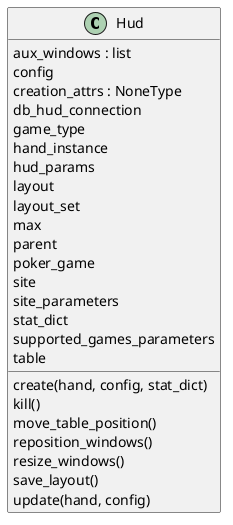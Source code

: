 @startuml classes
set namespaceSeparator none
class "Hud" as Hud.Hud {
  aux_windows : list
  config
  creation_attrs : NoneType
  db_hud_connection
  game_type
  hand_instance
  hud_params
  layout
  layout_set
  max
  parent
  poker_game
  site
  site_parameters
  stat_dict
  supported_games_parameters
  table
  create(hand, config, stat_dict)
  kill()
  move_table_position()
  reposition_windows()
  resize_windows()
  save_layout()
  update(hand, config)
}
@enduml
